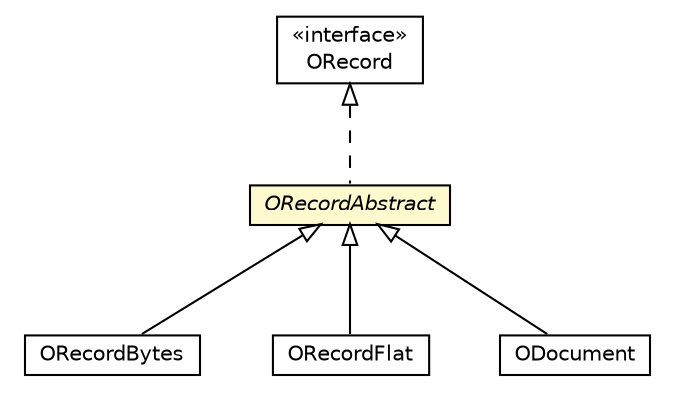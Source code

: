 #!/usr/local/bin/dot
#
# Class diagram 
# Generated by UMLGraph version R5_6-24-gf6e263 (http://www.umlgraph.org/)
#

digraph G {
	edge [fontname="Helvetica",fontsize=10,labelfontname="Helvetica",labelfontsize=10];
	node [fontname="Helvetica",fontsize=10,shape=plaintext];
	nodesep=0.25;
	ranksep=0.5;
	// com.orientechnologies.orient.core.record.impl.ORecordBytes
	c2959183 [label=<<table title="com.orientechnologies.orient.core.record.impl.ORecordBytes" border="0" cellborder="1" cellspacing="0" cellpadding="2" port="p" href="./impl/ORecordBytes.html">
		<tr><td><table border="0" cellspacing="0" cellpadding="1">
<tr><td align="center" balign="center"> ORecordBytes </td></tr>
		</table></td></tr>
		</table>>, URL="./impl/ORecordBytes.html", fontname="Helvetica", fontcolor="black", fontsize=10.0];
	// com.orientechnologies.orient.core.record.impl.ORecordFlat
	c2959185 [label=<<table title="com.orientechnologies.orient.core.record.impl.ORecordFlat" border="0" cellborder="1" cellspacing="0" cellpadding="2" port="p" href="./impl/ORecordFlat.html">
		<tr><td><table border="0" cellspacing="0" cellpadding="1">
<tr><td align="center" balign="center"> ORecordFlat </td></tr>
		</table></td></tr>
		</table>>, URL="./impl/ORecordFlat.html", fontname="Helvetica", fontcolor="black", fontsize=10.0];
	// com.orientechnologies.orient.core.record.impl.ODocument
	c2959194 [label=<<table title="com.orientechnologies.orient.core.record.impl.ODocument" border="0" cellborder="1" cellspacing="0" cellpadding="2" port="p" href="./impl/ODocument.html">
		<tr><td><table border="0" cellspacing="0" cellpadding="1">
<tr><td align="center" balign="center"> ODocument </td></tr>
		</table></td></tr>
		</table>>, URL="./impl/ODocument.html", fontname="Helvetica", fontcolor="black", fontsize=10.0];
	// com.orientechnologies.orient.core.record.ORecordAbstract
	c2959200 [label=<<table title="com.orientechnologies.orient.core.record.ORecordAbstract" border="0" cellborder="1" cellspacing="0" cellpadding="2" port="p" bgcolor="lemonChiffon" href="./ORecordAbstract.html">
		<tr><td><table border="0" cellspacing="0" cellpadding="1">
<tr><td align="center" balign="center"><font face="Helvetica-Oblique"> ORecordAbstract </font></td></tr>
		</table></td></tr>
		</table>>, URL="./ORecordAbstract.html", fontname="Helvetica", fontcolor="black", fontsize=10.0];
	// com.orientechnologies.orient.core.record.ORecord
	c2959201 [label=<<table title="com.orientechnologies.orient.core.record.ORecord" border="0" cellborder="1" cellspacing="0" cellpadding="2" port="p" href="./ORecord.html">
		<tr><td><table border="0" cellspacing="0" cellpadding="1">
<tr><td align="center" balign="center"> &#171;interface&#187; </td></tr>
<tr><td align="center" balign="center"> ORecord </td></tr>
		</table></td></tr>
		</table>>, URL="./ORecord.html", fontname="Helvetica", fontcolor="black", fontsize=10.0];
	//com.orientechnologies.orient.core.record.impl.ORecordBytes extends com.orientechnologies.orient.core.record.ORecordAbstract
	c2959200:p -> c2959183:p [dir=back,arrowtail=empty];
	//com.orientechnologies.orient.core.record.impl.ORecordFlat extends com.orientechnologies.orient.core.record.ORecordAbstract
	c2959200:p -> c2959185:p [dir=back,arrowtail=empty];
	//com.orientechnologies.orient.core.record.impl.ODocument extends com.orientechnologies.orient.core.record.ORecordAbstract
	c2959200:p -> c2959194:p [dir=back,arrowtail=empty];
	//com.orientechnologies.orient.core.record.ORecordAbstract implements com.orientechnologies.orient.core.record.ORecord
	c2959201:p -> c2959200:p [dir=back,arrowtail=empty,style=dashed];
}

